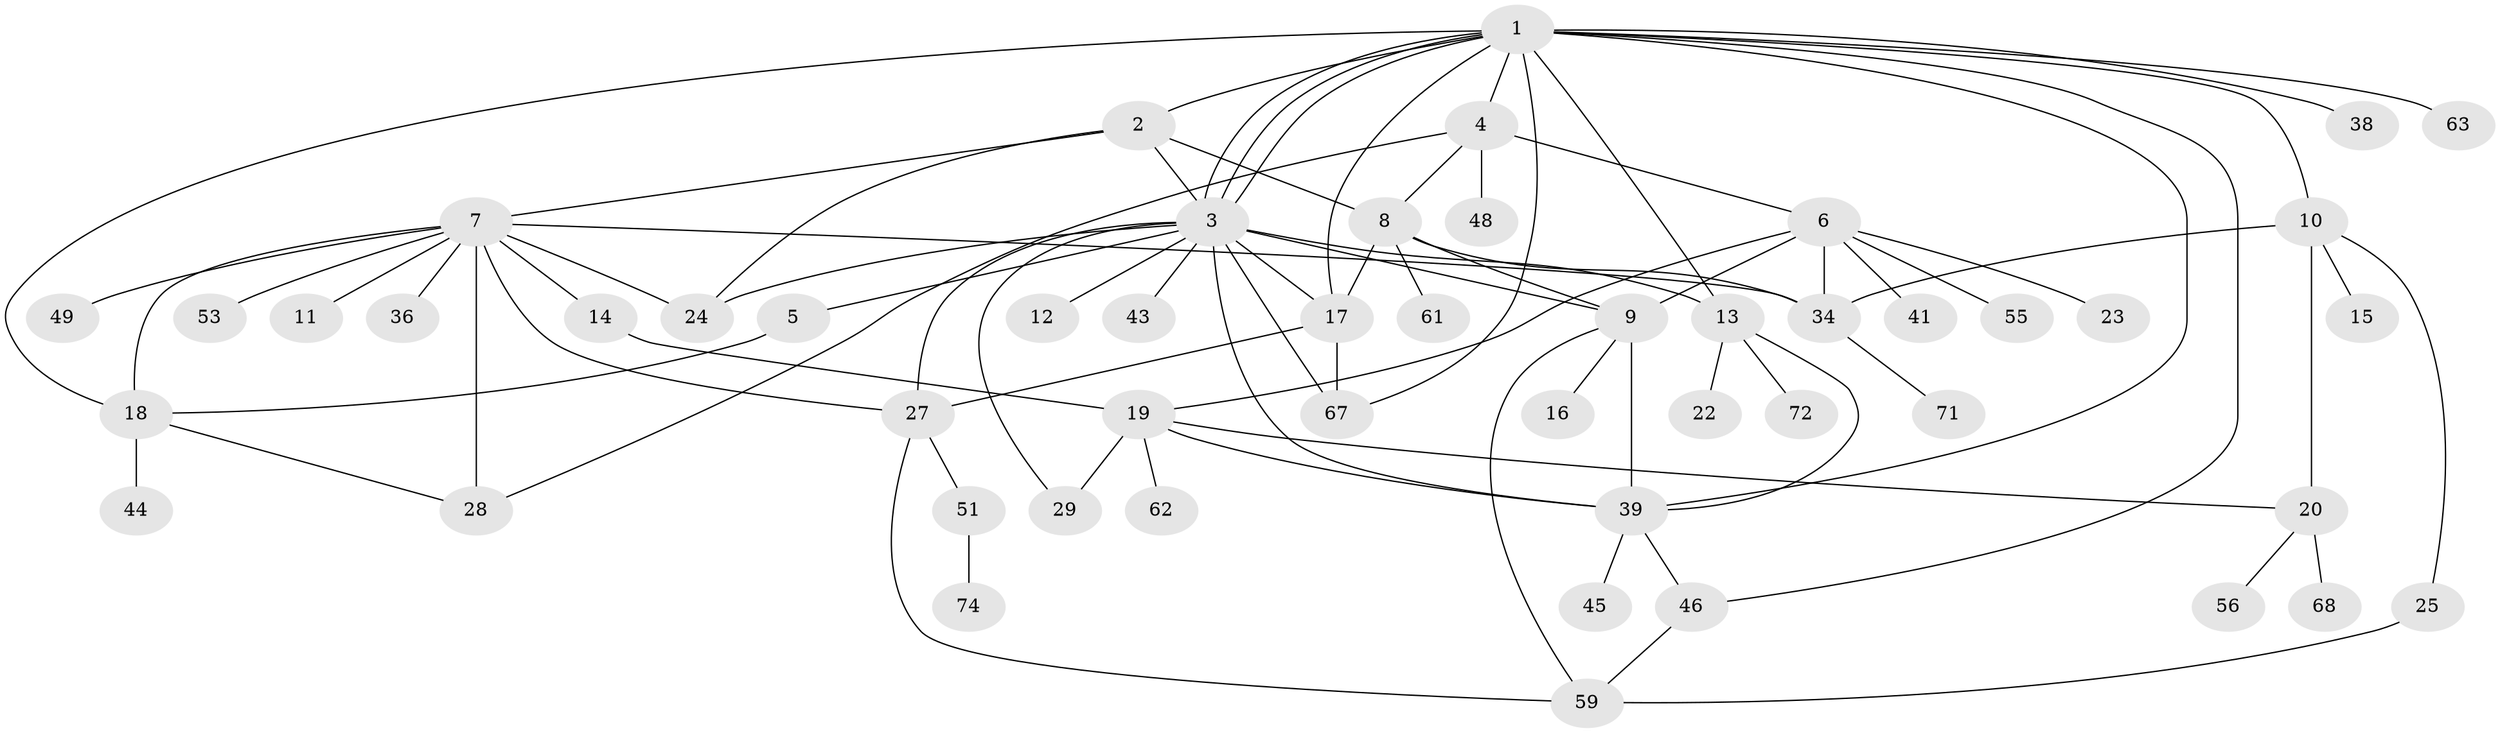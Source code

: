 // original degree distribution, {14: 0.013513513513513514, 6: 0.08108108108108109, 16: 0.013513513513513514, 2: 0.13513513513513514, 8: 0.02702702702702703, 11: 0.013513513513513514, 4: 0.10810810810810811, 7: 0.013513513513513514, 1: 0.4594594594594595, 3: 0.12162162162162163, 5: 0.013513513513513514}
// Generated by graph-tools (version 1.1) at 2025/41/03/06/25 10:41:45]
// undirected, 51 vertices, 83 edges
graph export_dot {
graph [start="1"]
  node [color=gray90,style=filled];
  1 [super="+37"];
  2 [super="+70"];
  3 [super="+21"];
  4 [super="+32"];
  5;
  6 [super="+52"];
  7 [super="+50"];
  8 [super="+60"];
  9 [super="+42"];
  10 [super="+73"];
  11;
  12;
  13 [super="+47"];
  14 [super="+64"];
  15;
  16;
  17 [super="+33"];
  18 [super="+30"];
  19 [super="+26"];
  20 [super="+54"];
  22;
  23 [super="+65"];
  24 [super="+35"];
  25;
  27 [super="+57"];
  28;
  29 [super="+31"];
  34 [super="+66"];
  36;
  38;
  39 [super="+40"];
  41;
  43 [super="+58"];
  44;
  45;
  46;
  48;
  49;
  51;
  53;
  55;
  56;
  59 [super="+69"];
  61;
  62;
  63;
  67;
  68;
  71;
  72;
  74;
  1 -- 2;
  1 -- 3;
  1 -- 3;
  1 -- 3;
  1 -- 4;
  1 -- 10;
  1 -- 13 [weight=2];
  1 -- 17;
  1 -- 18 [weight=2];
  1 -- 38;
  1 -- 63;
  1 -- 67;
  1 -- 46;
  1 -- 39;
  2 -- 3;
  2 -- 7;
  2 -- 8;
  2 -- 24;
  3 -- 5;
  3 -- 9;
  3 -- 12;
  3 -- 13;
  3 -- 17;
  3 -- 24;
  3 -- 29;
  3 -- 39;
  3 -- 43;
  3 -- 67;
  3 -- 27;
  4 -- 6;
  4 -- 8;
  4 -- 28;
  4 -- 48;
  5 -- 18;
  6 -- 9;
  6 -- 19;
  6 -- 23;
  6 -- 34;
  6 -- 41;
  6 -- 55;
  7 -- 11;
  7 -- 14;
  7 -- 18;
  7 -- 24;
  7 -- 28;
  7 -- 36;
  7 -- 49;
  7 -- 53;
  7 -- 27;
  7 -- 34;
  8 -- 61;
  8 -- 9;
  8 -- 17;
  8 -- 34;
  9 -- 16;
  9 -- 39;
  9 -- 59;
  10 -- 15;
  10 -- 25;
  10 -- 34;
  10 -- 20;
  13 -- 22;
  13 -- 39;
  13 -- 72;
  14 -- 19 [weight=2];
  17 -- 27;
  17 -- 67;
  18 -- 44;
  18 -- 28;
  19 -- 20;
  19 -- 29;
  19 -- 62;
  19 -- 39;
  20 -- 56;
  20 -- 68;
  25 -- 59;
  27 -- 51;
  27 -- 59;
  34 -- 71;
  39 -- 46;
  39 -- 45;
  46 -- 59;
  51 -- 74;
}
